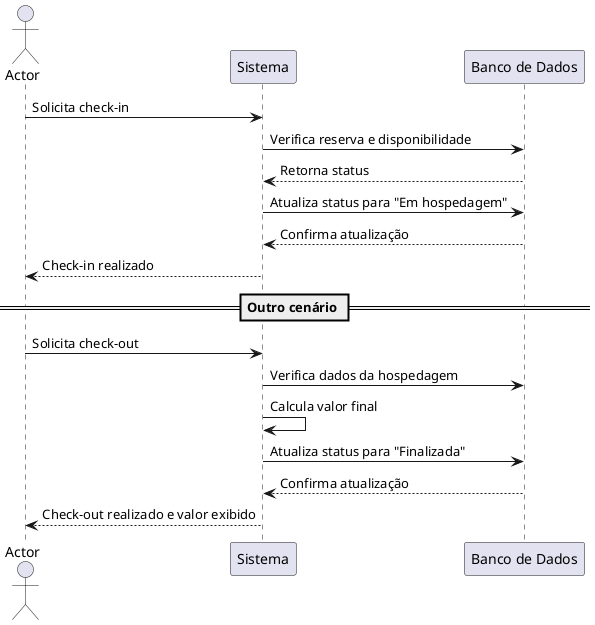 @startuml
actor Actor
participant "Sistema" as Sistema
participant "Banco de Dados" as BD

Actor -> Sistema : Solicita check-in
Sistema -> BD : Verifica reserva e disponibilidade
BD --> Sistema : Retorna status
Sistema -> BD : Atualiza status para "Em hospedagem"
BD --> Sistema : Confirma atualização
Sistema --> Actor : Check-in realizado

== Outro cenário ==
Actor -> Sistema : Solicita check-out
Sistema -> BD : Verifica dados da hospedagem
Sistema -> Sistema : Calcula valor final
Sistema -> BD : Atualiza status para "Finalizada"
BD --> Sistema : Confirma atualização
Sistema --> Actor : Check-out realizado e valor exibido
@enduml
